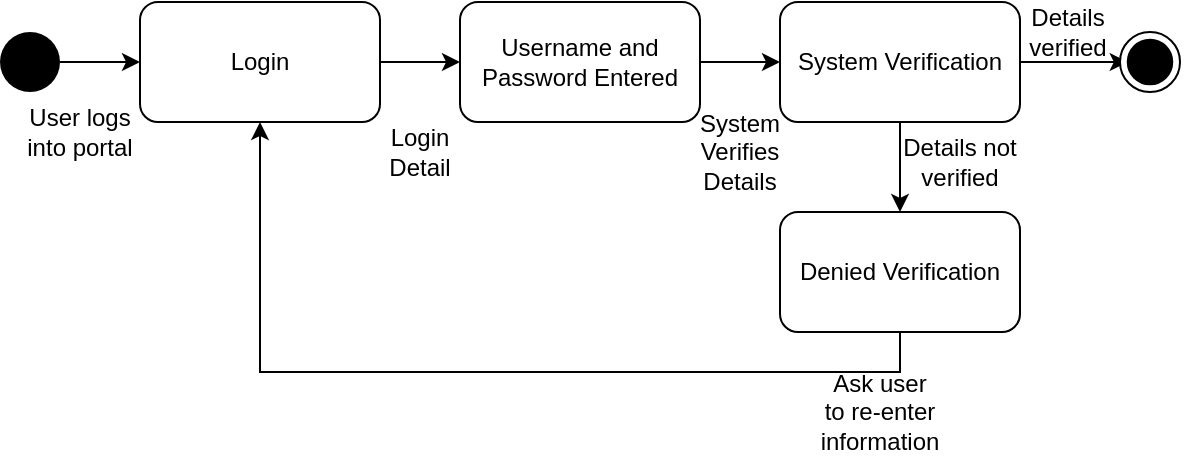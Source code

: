 <mxfile version="22.1.5" type="device">
  <diagram name="Page-1" id="FtAtuvV_cNXTq7TPDuKK">
    <mxGraphModel dx="1290" dy="542" grid="1" gridSize="10" guides="1" tooltips="1" connect="1" arrows="1" fold="1" page="1" pageScale="1" pageWidth="850" pageHeight="1100" math="0" shadow="0">
      <root>
        <mxCell id="0" />
        <mxCell id="1" parent="0" />
        <mxCell id="Wsm-90ErGkhxQhU-Rkpq-1" style="edgeStyle=orthogonalEdgeStyle;rounded=0;orthogonalLoop=1;jettySize=auto;html=1;" edge="1" parent="1" source="Wsm-90ErGkhxQhU-Rkpq-2" target="Wsm-90ErGkhxQhU-Rkpq-4">
          <mxGeometry relative="1" as="geometry" />
        </mxCell>
        <mxCell id="Wsm-90ErGkhxQhU-Rkpq-2" value="" style="ellipse;whiteSpace=wrap;html=1;aspect=fixed;strokeColor=none;fillColor=#000000;" vertex="1" parent="1">
          <mxGeometry x="60" y="485" width="30" height="30" as="geometry" />
        </mxCell>
        <mxCell id="Wsm-90ErGkhxQhU-Rkpq-3" value="" style="edgeStyle=orthogonalEdgeStyle;rounded=0;orthogonalLoop=1;jettySize=auto;html=1;" edge="1" parent="1" source="Wsm-90ErGkhxQhU-Rkpq-4" target="Wsm-90ErGkhxQhU-Rkpq-5">
          <mxGeometry relative="1" as="geometry" />
        </mxCell>
        <mxCell id="Wsm-90ErGkhxQhU-Rkpq-4" value="Login" style="rounded=1;whiteSpace=wrap;html=1;" vertex="1" parent="1">
          <mxGeometry x="130" y="470" width="120" height="60" as="geometry" />
        </mxCell>
        <mxCell id="Wsm-90ErGkhxQhU-Rkpq-5" value="Username and Password Entered" style="whiteSpace=wrap;html=1;rounded=1;" vertex="1" parent="1">
          <mxGeometry x="290" y="470" width="120" height="60" as="geometry" />
        </mxCell>
        <mxCell id="Wsm-90ErGkhxQhU-Rkpq-8" value="" style="edgeStyle=orthogonalEdgeStyle;rounded=0;orthogonalLoop=1;jettySize=auto;html=1;" edge="1" parent="1" source="Wsm-90ErGkhxQhU-Rkpq-5" target="Wsm-90ErGkhxQhU-Rkpq-10">
          <mxGeometry relative="1" as="geometry">
            <mxPoint x="400" y="500" as="sourcePoint" />
            <mxPoint x="600" y="500" as="targetPoint" />
          </mxGeometry>
        </mxCell>
        <mxCell id="Wsm-90ErGkhxQhU-Rkpq-9" style="edgeStyle=orthogonalEdgeStyle;rounded=0;orthogonalLoop=1;jettySize=auto;html=1;" edge="1" parent="1" source="Wsm-90ErGkhxQhU-Rkpq-10" target="Wsm-90ErGkhxQhU-Rkpq-12">
          <mxGeometry relative="1" as="geometry" />
        </mxCell>
        <mxCell id="Wsm-90ErGkhxQhU-Rkpq-30" style="edgeStyle=orthogonalEdgeStyle;rounded=0;orthogonalLoop=1;jettySize=auto;html=1;exitX=1;exitY=0.5;exitDx=0;exitDy=0;entryX=0;entryY=0.5;entryDx=0;entryDy=0;" edge="1" parent="1" source="Wsm-90ErGkhxQhU-Rkpq-10" target="Wsm-90ErGkhxQhU-Rkpq-19">
          <mxGeometry relative="1" as="geometry" />
        </mxCell>
        <mxCell id="Wsm-90ErGkhxQhU-Rkpq-10" value="System Verification" style="whiteSpace=wrap;html=1;rounded=1;" vertex="1" parent="1">
          <mxGeometry x="450" y="470" width="120" height="60" as="geometry" />
        </mxCell>
        <mxCell id="Wsm-90ErGkhxQhU-Rkpq-29" style="edgeStyle=orthogonalEdgeStyle;rounded=0;orthogonalLoop=1;jettySize=auto;html=1;exitX=0.5;exitY=1;exitDx=0;exitDy=0;" edge="1" parent="1" source="Wsm-90ErGkhxQhU-Rkpq-12" target="Wsm-90ErGkhxQhU-Rkpq-4">
          <mxGeometry relative="1" as="geometry" />
        </mxCell>
        <mxCell id="Wsm-90ErGkhxQhU-Rkpq-12" value="Denied Verification" style="whiteSpace=wrap;html=1;rounded=1;" vertex="1" parent="1">
          <mxGeometry x="450" y="575" width="120" height="60" as="geometry" />
        </mxCell>
        <mxCell id="Wsm-90ErGkhxQhU-Rkpq-17" value="User logs into portal" style="text;html=1;strokeColor=none;fillColor=none;align=center;verticalAlign=middle;whiteSpace=wrap;rounded=0;" vertex="1" parent="1">
          <mxGeometry x="70" y="520" width="60" height="30" as="geometry" />
        </mxCell>
        <mxCell id="Wsm-90ErGkhxQhU-Rkpq-18" value="" style="ellipse;whiteSpace=wrap;html=1;aspect=fixed;container=0;" vertex="1" parent="1">
          <mxGeometry x="620.001" y="485" width="30" height="30" as="geometry" />
        </mxCell>
        <mxCell id="Wsm-90ErGkhxQhU-Rkpq-19" value="" style="ellipse;whiteSpace=wrap;html=1;aspect=fixed;fillColor=#000000;container=0;" vertex="1" parent="1">
          <mxGeometry x="623.881" y="488.88" width="22.24" height="22.24" as="geometry" />
        </mxCell>
        <mxCell id="Wsm-90ErGkhxQhU-Rkpq-20" style="edgeStyle=orthogonalEdgeStyle;rounded=0;orthogonalLoop=1;jettySize=auto;html=1;exitX=0;exitY=0;exitDx=0;exitDy=0;entryX=0.5;entryY=0;entryDx=0;entryDy=0;" edge="1" parent="1" source="Wsm-90ErGkhxQhU-Rkpq-19" target="Wsm-90ErGkhxQhU-Rkpq-19">
          <mxGeometry relative="1" as="geometry" />
        </mxCell>
        <mxCell id="Wsm-90ErGkhxQhU-Rkpq-21" style="edgeStyle=orthogonalEdgeStyle;rounded=0;orthogonalLoop=1;jettySize=auto;html=1;exitX=0.5;exitY=1;exitDx=0;exitDy=0;" edge="1" parent="1" source="Wsm-90ErGkhxQhU-Rkpq-17" target="Wsm-90ErGkhxQhU-Rkpq-17">
          <mxGeometry relative="1" as="geometry" />
        </mxCell>
        <mxCell id="Wsm-90ErGkhxQhU-Rkpq-22" value="Login Detail" style="text;html=1;strokeColor=none;fillColor=none;align=center;verticalAlign=middle;whiteSpace=wrap;rounded=0;" vertex="1" parent="1">
          <mxGeometry x="240" y="530" width="60" height="30" as="geometry" />
        </mxCell>
        <mxCell id="Wsm-90ErGkhxQhU-Rkpq-23" value="System Verifies Details" style="text;html=1;strokeColor=none;fillColor=none;align=center;verticalAlign=middle;whiteSpace=wrap;rounded=0;" vertex="1" parent="1">
          <mxGeometry x="400" y="530" width="60" height="30" as="geometry" />
        </mxCell>
        <mxCell id="Wsm-90ErGkhxQhU-Rkpq-24" value="Details verified" style="text;html=1;strokeColor=none;fillColor=none;align=center;verticalAlign=middle;whiteSpace=wrap;rounded=0;" vertex="1" parent="1">
          <mxGeometry x="563.88" y="470" width="60" height="30" as="geometry" />
        </mxCell>
        <mxCell id="Wsm-90ErGkhxQhU-Rkpq-26" value="Details not verified" style="text;html=1;strokeColor=none;fillColor=none;align=center;verticalAlign=middle;whiteSpace=wrap;rounded=0;" vertex="1" parent="1">
          <mxGeometry x="510" y="535" width="60" height="30" as="geometry" />
        </mxCell>
        <mxCell id="Wsm-90ErGkhxQhU-Rkpq-27" value="Ask user to re-enter information" style="text;html=1;strokeColor=none;fillColor=none;align=center;verticalAlign=middle;whiteSpace=wrap;rounded=0;" vertex="1" parent="1">
          <mxGeometry x="470" y="660" width="60" height="30" as="geometry" />
        </mxCell>
      </root>
    </mxGraphModel>
  </diagram>
</mxfile>
